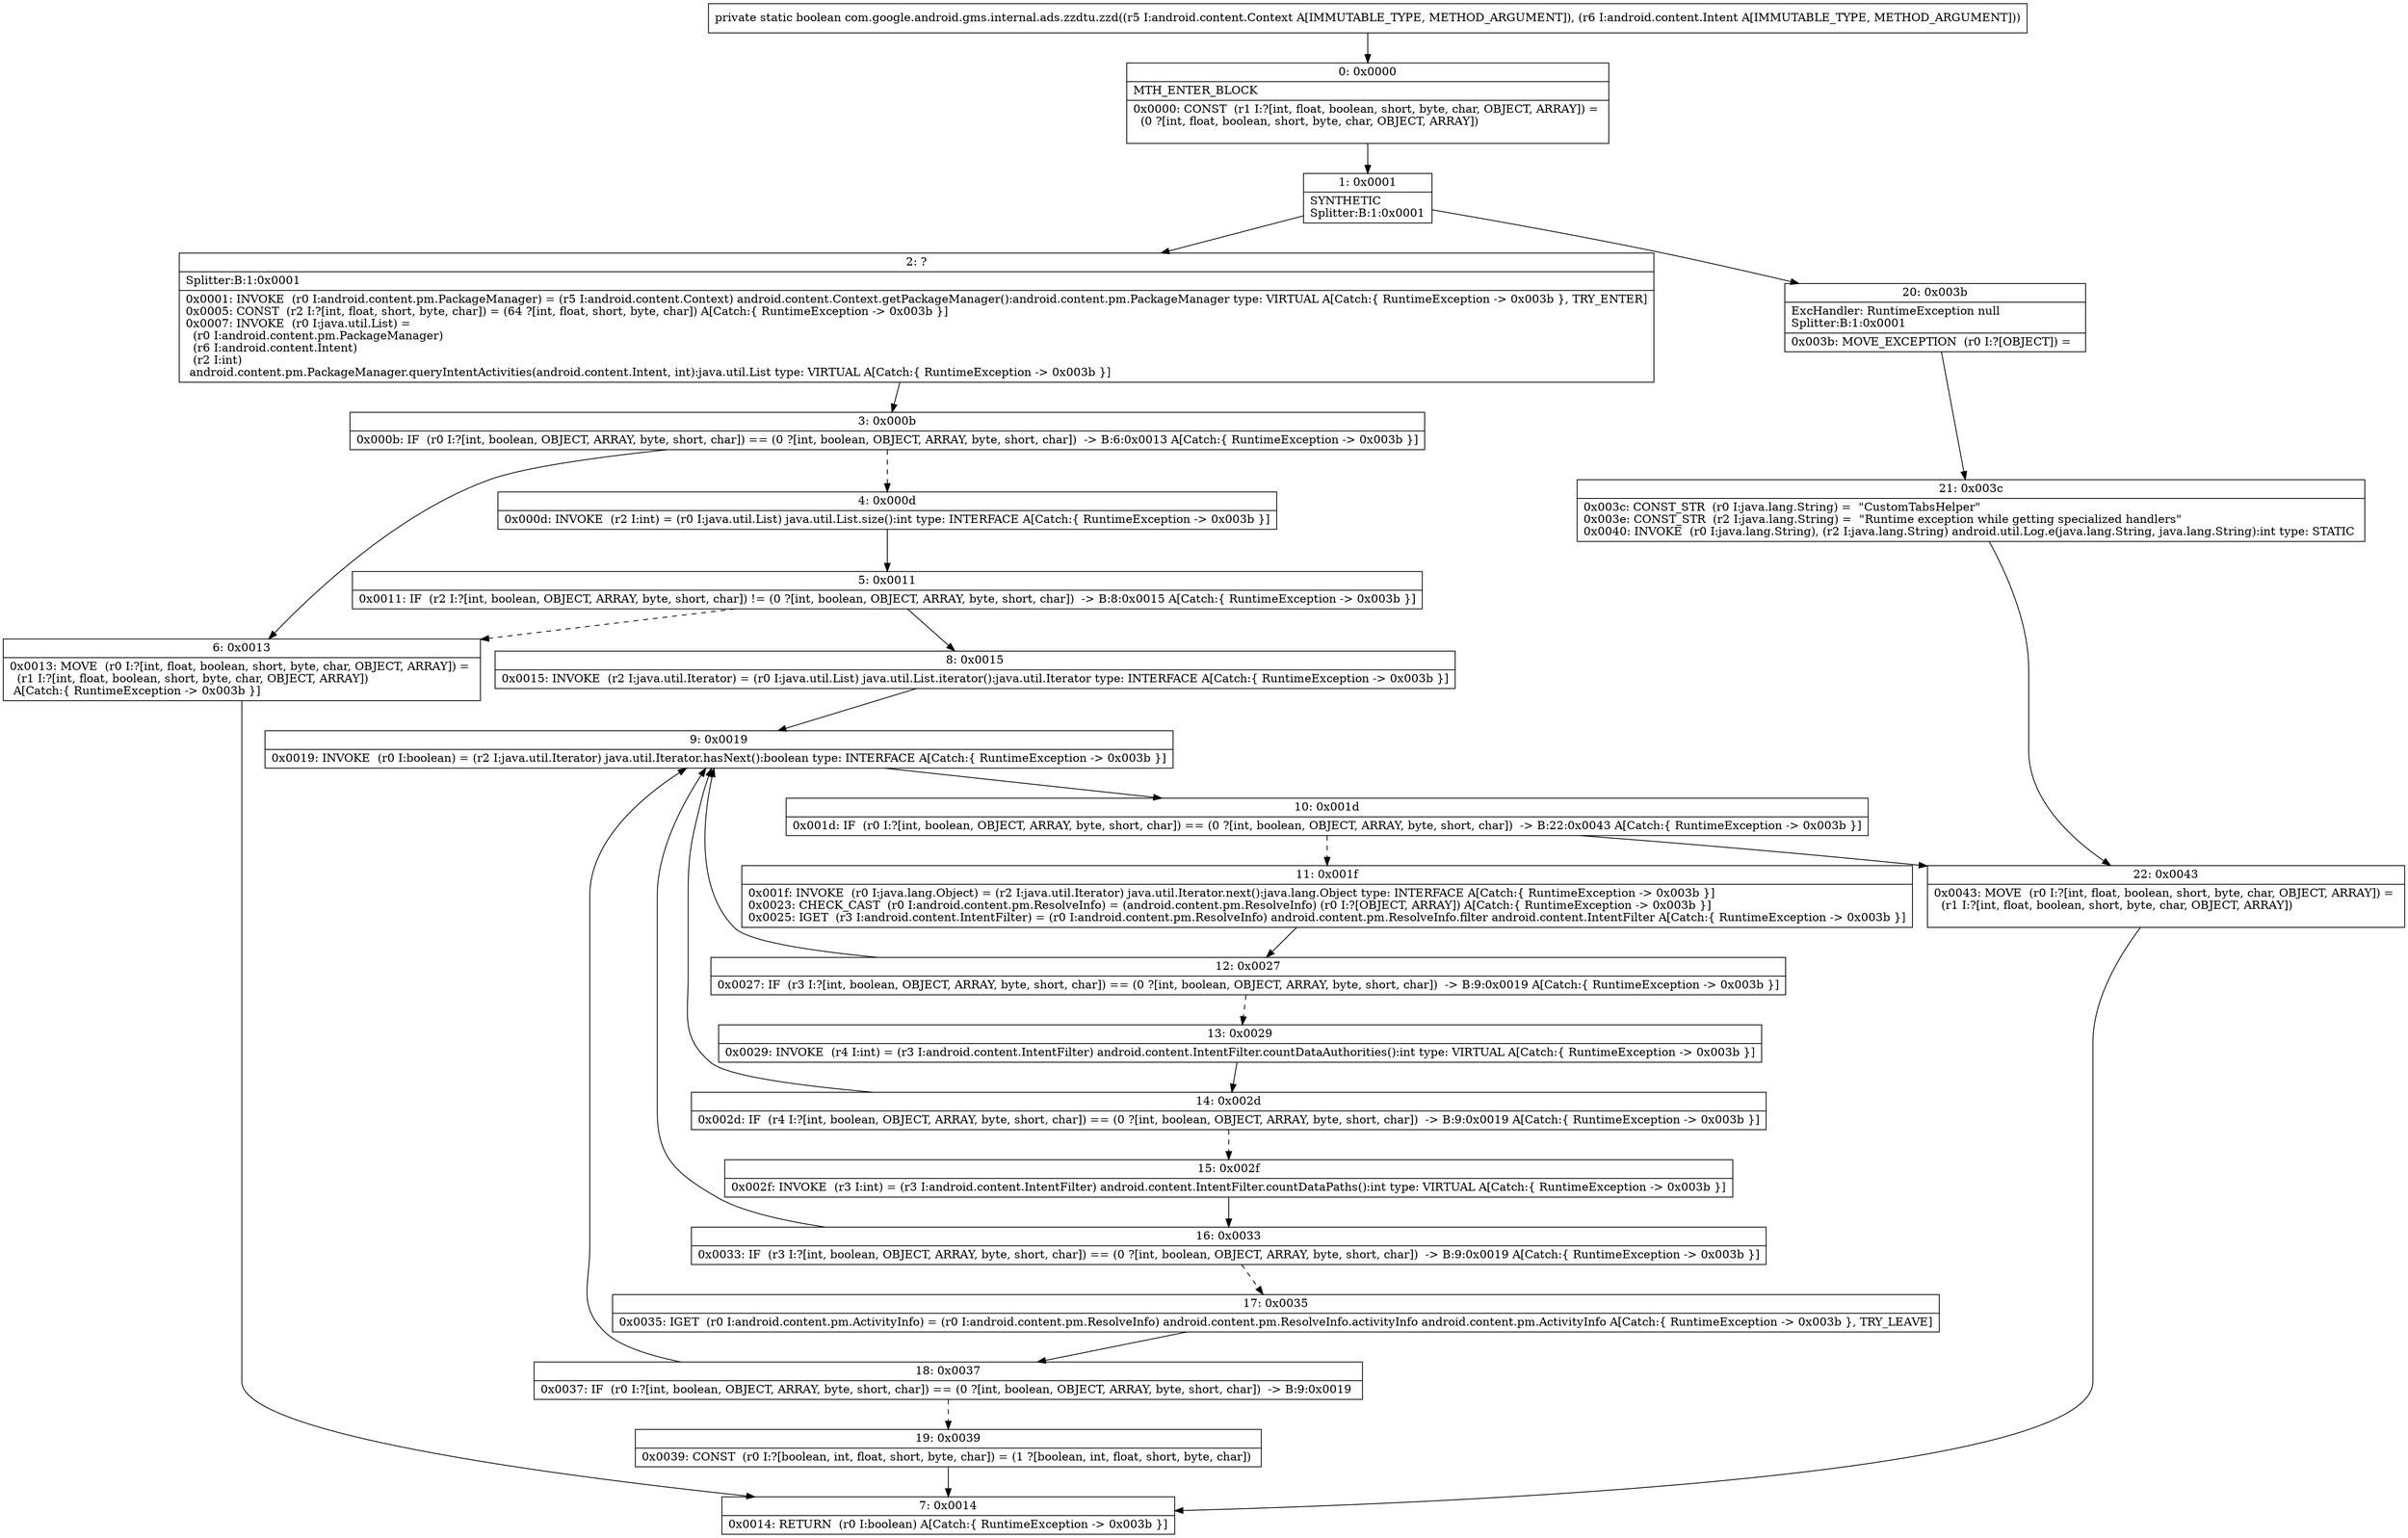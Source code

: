 digraph "CFG forcom.google.android.gms.internal.ads.zzdtu.zzd(Landroid\/content\/Context;Landroid\/content\/Intent;)Z" {
Node_0 [shape=record,label="{0\:\ 0x0000|MTH_ENTER_BLOCK\l|0x0000: CONST  (r1 I:?[int, float, boolean, short, byte, char, OBJECT, ARRAY]) = \l  (0 ?[int, float, boolean, short, byte, char, OBJECT, ARRAY])\l \l}"];
Node_1 [shape=record,label="{1\:\ 0x0001|SYNTHETIC\lSplitter:B:1:0x0001\l}"];
Node_2 [shape=record,label="{2\:\ ?|Splitter:B:1:0x0001\l|0x0001: INVOKE  (r0 I:android.content.pm.PackageManager) = (r5 I:android.content.Context) android.content.Context.getPackageManager():android.content.pm.PackageManager type: VIRTUAL A[Catch:\{ RuntimeException \-\> 0x003b \}, TRY_ENTER]\l0x0005: CONST  (r2 I:?[int, float, short, byte, char]) = (64 ?[int, float, short, byte, char]) A[Catch:\{ RuntimeException \-\> 0x003b \}]\l0x0007: INVOKE  (r0 I:java.util.List) = \l  (r0 I:android.content.pm.PackageManager)\l  (r6 I:android.content.Intent)\l  (r2 I:int)\l android.content.pm.PackageManager.queryIntentActivities(android.content.Intent, int):java.util.List type: VIRTUAL A[Catch:\{ RuntimeException \-\> 0x003b \}]\l}"];
Node_3 [shape=record,label="{3\:\ 0x000b|0x000b: IF  (r0 I:?[int, boolean, OBJECT, ARRAY, byte, short, char]) == (0 ?[int, boolean, OBJECT, ARRAY, byte, short, char])  \-\> B:6:0x0013 A[Catch:\{ RuntimeException \-\> 0x003b \}]\l}"];
Node_4 [shape=record,label="{4\:\ 0x000d|0x000d: INVOKE  (r2 I:int) = (r0 I:java.util.List) java.util.List.size():int type: INTERFACE A[Catch:\{ RuntimeException \-\> 0x003b \}]\l}"];
Node_5 [shape=record,label="{5\:\ 0x0011|0x0011: IF  (r2 I:?[int, boolean, OBJECT, ARRAY, byte, short, char]) != (0 ?[int, boolean, OBJECT, ARRAY, byte, short, char])  \-\> B:8:0x0015 A[Catch:\{ RuntimeException \-\> 0x003b \}]\l}"];
Node_6 [shape=record,label="{6\:\ 0x0013|0x0013: MOVE  (r0 I:?[int, float, boolean, short, byte, char, OBJECT, ARRAY]) = \l  (r1 I:?[int, float, boolean, short, byte, char, OBJECT, ARRAY])\l A[Catch:\{ RuntimeException \-\> 0x003b \}]\l}"];
Node_7 [shape=record,label="{7\:\ 0x0014|0x0014: RETURN  (r0 I:boolean) A[Catch:\{ RuntimeException \-\> 0x003b \}]\l}"];
Node_8 [shape=record,label="{8\:\ 0x0015|0x0015: INVOKE  (r2 I:java.util.Iterator) = (r0 I:java.util.List) java.util.List.iterator():java.util.Iterator type: INTERFACE A[Catch:\{ RuntimeException \-\> 0x003b \}]\l}"];
Node_9 [shape=record,label="{9\:\ 0x0019|0x0019: INVOKE  (r0 I:boolean) = (r2 I:java.util.Iterator) java.util.Iterator.hasNext():boolean type: INTERFACE A[Catch:\{ RuntimeException \-\> 0x003b \}]\l}"];
Node_10 [shape=record,label="{10\:\ 0x001d|0x001d: IF  (r0 I:?[int, boolean, OBJECT, ARRAY, byte, short, char]) == (0 ?[int, boolean, OBJECT, ARRAY, byte, short, char])  \-\> B:22:0x0043 A[Catch:\{ RuntimeException \-\> 0x003b \}]\l}"];
Node_11 [shape=record,label="{11\:\ 0x001f|0x001f: INVOKE  (r0 I:java.lang.Object) = (r2 I:java.util.Iterator) java.util.Iterator.next():java.lang.Object type: INTERFACE A[Catch:\{ RuntimeException \-\> 0x003b \}]\l0x0023: CHECK_CAST  (r0 I:android.content.pm.ResolveInfo) = (android.content.pm.ResolveInfo) (r0 I:?[OBJECT, ARRAY]) A[Catch:\{ RuntimeException \-\> 0x003b \}]\l0x0025: IGET  (r3 I:android.content.IntentFilter) = (r0 I:android.content.pm.ResolveInfo) android.content.pm.ResolveInfo.filter android.content.IntentFilter A[Catch:\{ RuntimeException \-\> 0x003b \}]\l}"];
Node_12 [shape=record,label="{12\:\ 0x0027|0x0027: IF  (r3 I:?[int, boolean, OBJECT, ARRAY, byte, short, char]) == (0 ?[int, boolean, OBJECT, ARRAY, byte, short, char])  \-\> B:9:0x0019 A[Catch:\{ RuntimeException \-\> 0x003b \}]\l}"];
Node_13 [shape=record,label="{13\:\ 0x0029|0x0029: INVOKE  (r4 I:int) = (r3 I:android.content.IntentFilter) android.content.IntentFilter.countDataAuthorities():int type: VIRTUAL A[Catch:\{ RuntimeException \-\> 0x003b \}]\l}"];
Node_14 [shape=record,label="{14\:\ 0x002d|0x002d: IF  (r4 I:?[int, boolean, OBJECT, ARRAY, byte, short, char]) == (0 ?[int, boolean, OBJECT, ARRAY, byte, short, char])  \-\> B:9:0x0019 A[Catch:\{ RuntimeException \-\> 0x003b \}]\l}"];
Node_15 [shape=record,label="{15\:\ 0x002f|0x002f: INVOKE  (r3 I:int) = (r3 I:android.content.IntentFilter) android.content.IntentFilter.countDataPaths():int type: VIRTUAL A[Catch:\{ RuntimeException \-\> 0x003b \}]\l}"];
Node_16 [shape=record,label="{16\:\ 0x0033|0x0033: IF  (r3 I:?[int, boolean, OBJECT, ARRAY, byte, short, char]) == (0 ?[int, boolean, OBJECT, ARRAY, byte, short, char])  \-\> B:9:0x0019 A[Catch:\{ RuntimeException \-\> 0x003b \}]\l}"];
Node_17 [shape=record,label="{17\:\ 0x0035|0x0035: IGET  (r0 I:android.content.pm.ActivityInfo) = (r0 I:android.content.pm.ResolveInfo) android.content.pm.ResolveInfo.activityInfo android.content.pm.ActivityInfo A[Catch:\{ RuntimeException \-\> 0x003b \}, TRY_LEAVE]\l}"];
Node_18 [shape=record,label="{18\:\ 0x0037|0x0037: IF  (r0 I:?[int, boolean, OBJECT, ARRAY, byte, short, char]) == (0 ?[int, boolean, OBJECT, ARRAY, byte, short, char])  \-\> B:9:0x0019 \l}"];
Node_19 [shape=record,label="{19\:\ 0x0039|0x0039: CONST  (r0 I:?[boolean, int, float, short, byte, char]) = (1 ?[boolean, int, float, short, byte, char]) \l}"];
Node_20 [shape=record,label="{20\:\ 0x003b|ExcHandler: RuntimeException null\lSplitter:B:1:0x0001\l|0x003b: MOVE_EXCEPTION  (r0 I:?[OBJECT]) =  \l}"];
Node_21 [shape=record,label="{21\:\ 0x003c|0x003c: CONST_STR  (r0 I:java.lang.String) =  \"CustomTabsHelper\" \l0x003e: CONST_STR  (r2 I:java.lang.String) =  \"Runtime exception while getting specialized handlers\" \l0x0040: INVOKE  (r0 I:java.lang.String), (r2 I:java.lang.String) android.util.Log.e(java.lang.String, java.lang.String):int type: STATIC \l}"];
Node_22 [shape=record,label="{22\:\ 0x0043|0x0043: MOVE  (r0 I:?[int, float, boolean, short, byte, char, OBJECT, ARRAY]) = \l  (r1 I:?[int, float, boolean, short, byte, char, OBJECT, ARRAY])\l \l}"];
MethodNode[shape=record,label="{private static boolean com.google.android.gms.internal.ads.zzdtu.zzd((r5 I:android.content.Context A[IMMUTABLE_TYPE, METHOD_ARGUMENT]), (r6 I:android.content.Intent A[IMMUTABLE_TYPE, METHOD_ARGUMENT])) }"];
MethodNode -> Node_0;
Node_0 -> Node_1;
Node_1 -> Node_2;
Node_1 -> Node_20;
Node_2 -> Node_3;
Node_3 -> Node_4[style=dashed];
Node_3 -> Node_6;
Node_4 -> Node_5;
Node_5 -> Node_6[style=dashed];
Node_5 -> Node_8;
Node_6 -> Node_7;
Node_8 -> Node_9;
Node_9 -> Node_10;
Node_10 -> Node_11[style=dashed];
Node_10 -> Node_22;
Node_11 -> Node_12;
Node_12 -> Node_9;
Node_12 -> Node_13[style=dashed];
Node_13 -> Node_14;
Node_14 -> Node_9;
Node_14 -> Node_15[style=dashed];
Node_15 -> Node_16;
Node_16 -> Node_9;
Node_16 -> Node_17[style=dashed];
Node_17 -> Node_18;
Node_18 -> Node_9;
Node_18 -> Node_19[style=dashed];
Node_19 -> Node_7;
Node_20 -> Node_21;
Node_21 -> Node_22;
Node_22 -> Node_7;
}

